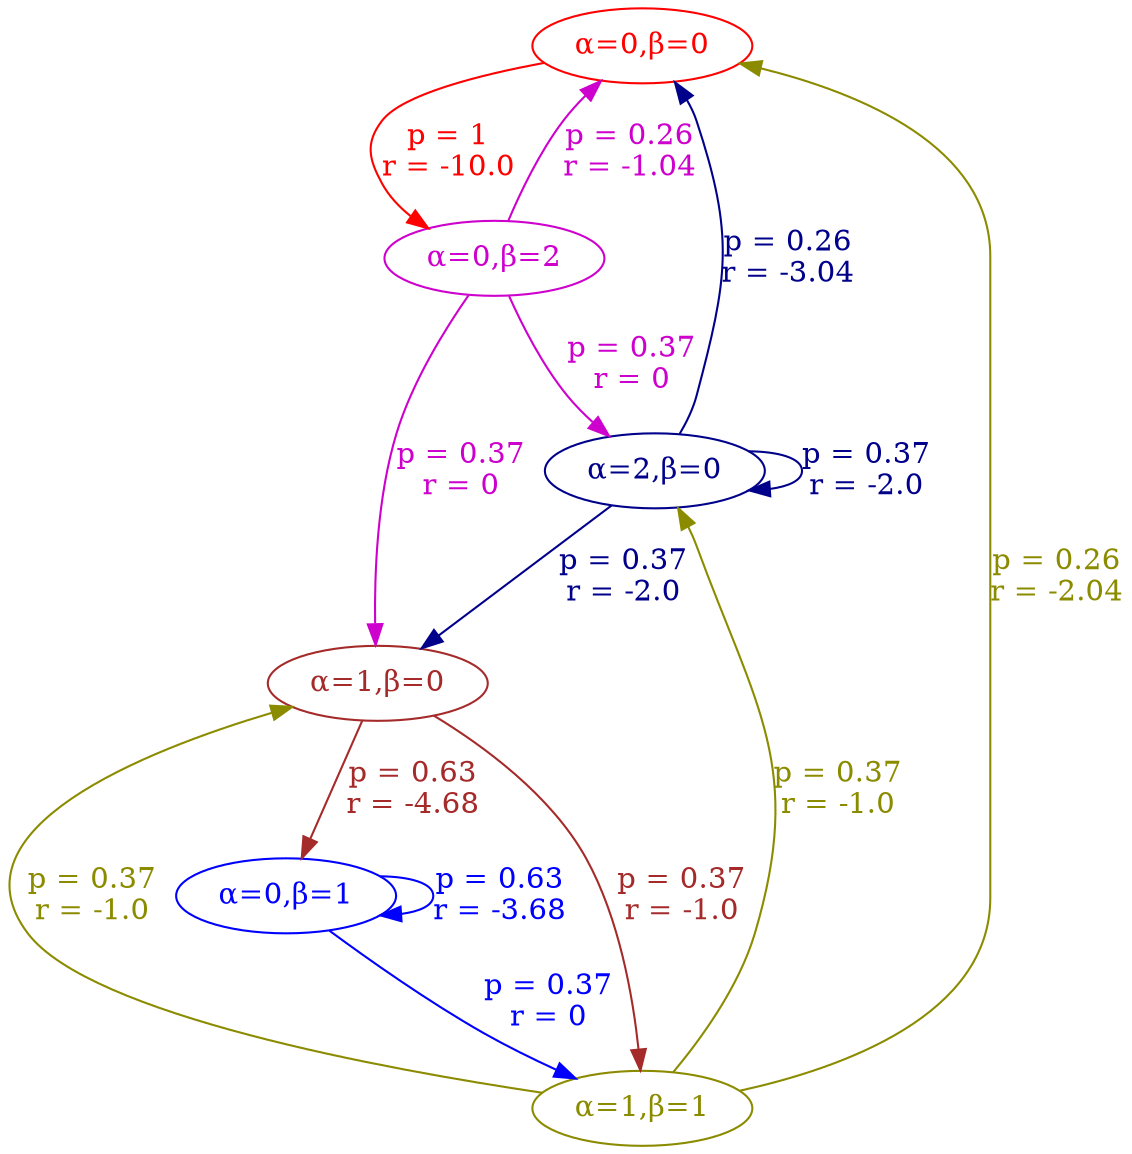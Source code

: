 digraph simple_inventory_mrp
{
  /*
  Sequence of events in a day:
  1: Observe State (On-hand, On-Order) denoted as (alpha, beta)
  2: Take Action: Order max(2 - (alpha + beta), 0) units
  3: Record Reward as negative of holding cost of 1 per unit of on-hand inventory
  4: Received order quantity that was placed the previous day
  5: Experience poisson random demand with poisson mean = 1.0
  6: Record Reward as negative of stockout cost of 10 per unit of missed sale from demand
  */
  A [label="&alpha;=0,&beta;=0", color=Red, fontcolor=Red]
  B [label="&alpha;=0,&beta;=1", color=Blue, fontcolor=Blue]
  C [label="&alpha;=0,&beta;=2", color=magenta3, fontcolor=magenta3]
  D [label="&alpha;=1,&beta;=0", color=Brown, fontcolor=Brown]
  E [label="&alpha;=1,&beta;=1", color=yellow4, fontcolor=yellow4]
  F [label="&alpha;=2,&beta;=0", color=blue4, fontcolor=blue4]

  A->C [label="p = 1\nr = -10.0", color=Red, fontcolor=Red]

  B->B [label="p = 0.63\nr = -3.68", color=Blue, fontcolor=Blue]
  B->E [label="p = 0.37\nr = 0", color=Blue, fontcolor=Blue]

  C->A [label="p = 0.26\nr = -1.04", color=magenta3, fontcolor=magenta3]
  C->D [label="p = 0.37\nr = 0", color=magenta3, fontcolor=magenta3]
  C->F [label="p = 0.37\nr = 0", color=magenta3, fontcolor=magenta3]

  D->B [label="p = 0.63\nr = -4.68", color=Brown, fontcolor=Brown]
  D->E [label="p = 0.37\nr = -1.0", color=Brown, fontcolor=Brown]
  
  E->A [label="p = 0.26\nr = -2.04", color=yellow4, fontcolor=yellow4]
  E->D [label="p = 0.37\nr = -1.0", color=yellow4, fontcolor=yellow4]
  E->F [label="p = 0.37\nr = -1.0", color=yellow4, fontcolor=yellow4]

  F->A [label="p = 0.26\nr = -3.04", color=blue4, fontcolor=blue4]
  F->D [label="p = 0.37\nr = -2.0", color=blue4, fontcolor=blue4]
  F->F [label="p = 0.37\nr = -2.0", color=blue4, fontcolor=blue4]
}
